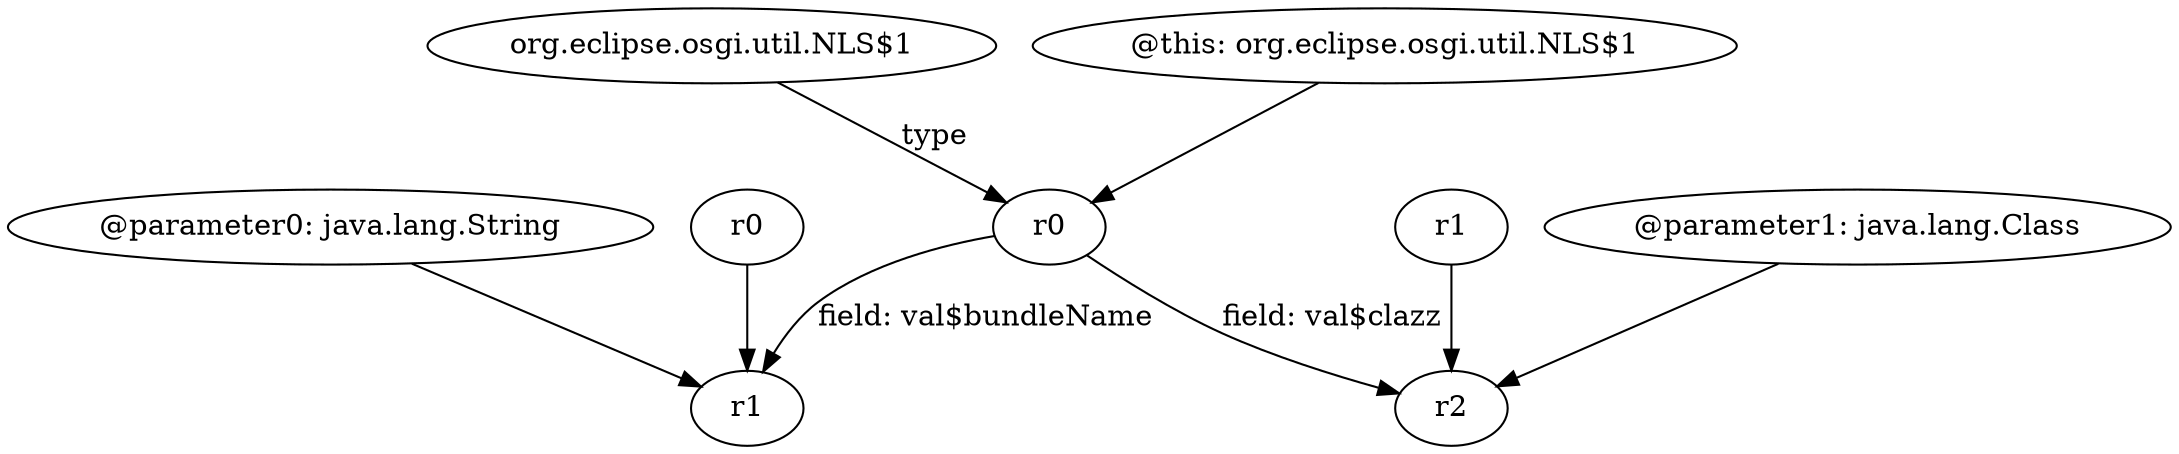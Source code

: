 digraph g {
0[label="org.eclipse.osgi.util.NLS$1"]
1[label="r0"]
0->1[label="type"]
2[label="r1"]
1->2[label="field: val$bundleName"]
3[label="r2"]
1->3[label="field: val$clazz"]
4[label="r1"]
4->3[label=""]
5[label="r0"]
5->2[label=""]
6[label="@parameter0: java.lang.String"]
6->2[label=""]
7[label="@parameter1: java.lang.Class"]
7->3[label=""]
8[label="@this: org.eclipse.osgi.util.NLS$1"]
8->1[label=""]
}